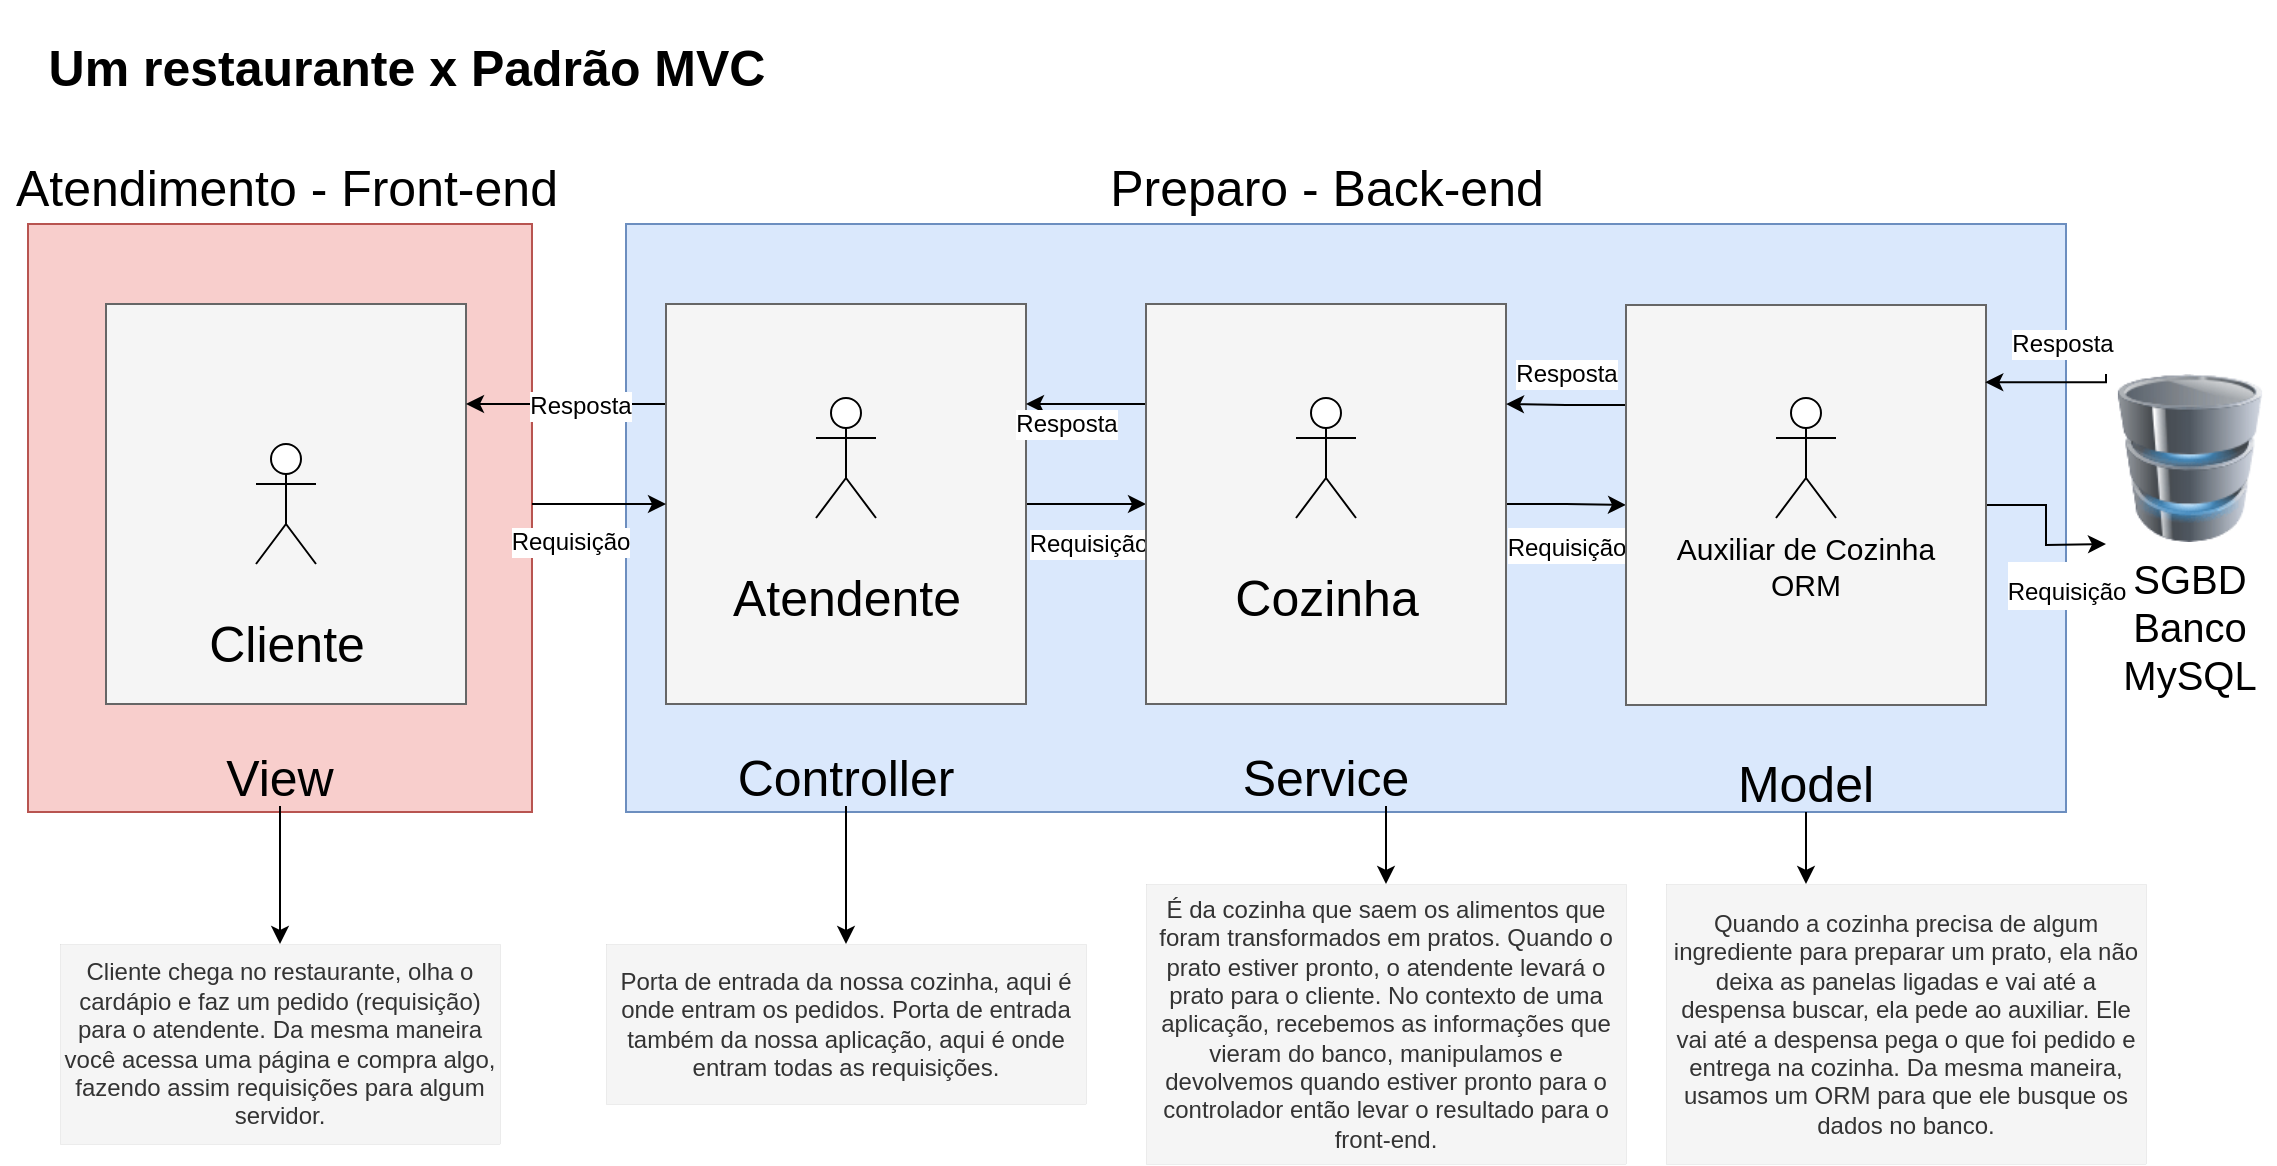 <mxfile version="19.0.3" type="device"><diagram id="KAN5NIv2mCLHcXbZzY10" name="Page-1"><mxGraphModel dx="2062" dy="1700" grid="1" gridSize="20" guides="1" tooltips="1" connect="1" arrows="1" fold="1" page="1" pageScale="1" pageWidth="1169" pageHeight="827" math="0" shadow="0"><root><mxCell id="0"/><mxCell id="1" parent="0"/><mxCell id="EjOveCUVFJroDCDtY_es-2" value="" style="rounded=0;whiteSpace=wrap;html=1;fontFamily=Helvetica;fontSize=30;fillColor=#f8cecc;strokeColor=#b85450;" parent="1" vertex="1"><mxGeometry x="21" y="-560" width="252" height="294" as="geometry"/></mxCell><mxCell id="EjOveCUVFJroDCDtY_es-8" value="SGBD&#10;Banco&#10;MySQL" style="image;image=img/lib/clip_art/computers/Database_128x128.png;fontSize=20;align=center;" parent="1" vertex="1"><mxGeometry x="1060" y="-485" width="84" height="84" as="geometry"/></mxCell><mxCell id="EjOveCUVFJroDCDtY_es-11" value="" style="rounded=0;whiteSpace=wrap;html=1;fontFamily=Helvetica;fontSize=25;fillColor=#f5f5f5;fontColor=#333333;strokeColor=#666666;" parent="1" vertex="1"><mxGeometry x="60" y="-520" width="180" height="200" as="geometry"/></mxCell><mxCell id="EjOveCUVFJroDCDtY_es-22" style="edgeStyle=orthogonalEdgeStyle;rounded=0;orthogonalLoop=1;jettySize=auto;html=1;entryX=0.5;entryY=0;entryDx=0;entryDy=0;fontFamily=Helvetica;fontSize=12;" parent="1" source="EjOveCUVFJroDCDtY_es-12" target="EjOveCUVFJroDCDtY_es-21" edge="1"><mxGeometry relative="1" as="geometry"/></mxCell><mxCell id="EjOveCUVFJroDCDtY_es-12" value="View" style="text;html=1;strokeColor=none;fillColor=none;align=center;verticalAlign=middle;whiteSpace=wrap;rounded=0;fontFamily=Helvetica;fontSize=25;" parent="1" vertex="1"><mxGeometry x="117" y="-299" width="60" height="30" as="geometry"/></mxCell><mxCell id="EjOveCUVFJroDCDtY_es-9" value="&lt;font style=&quot;font-size: 25px;&quot;&gt;Cliente&lt;/font&gt;" style="shape=umlActor;verticalLabelPosition=bottom;verticalAlign=top;html=1;outlineConnect=0;fontSize=45;" parent="1" vertex="1"><mxGeometry x="135" y="-450" width="30" height="60" as="geometry"/></mxCell><mxCell id="EjOveCUVFJroDCDtY_es-13" value="&lt;font style=&quot;font-size: 25px;&quot;&gt;Atendimento - Front-end&lt;/font&gt;" style="text;html=1;strokeColor=none;fillColor=none;align=center;verticalAlign=middle;whiteSpace=wrap;rounded=0;fontSize=45;" parent="1" vertex="1"><mxGeometry x="7.75" y="-600" width="284.5" height="30" as="geometry"/></mxCell><mxCell id="EjOveCUVFJroDCDtY_es-14" value="" style="rounded=0;whiteSpace=wrap;html=1;fontFamily=Helvetica;fontSize=30;fillColor=#dae8fc;strokeColor=#6c8ebf;" parent="1" vertex="1"><mxGeometry x="320" y="-560" width="720" height="294" as="geometry"/></mxCell><mxCell id="EjOveCUVFJroDCDtY_es-25" style="edgeStyle=orthogonalEdgeStyle;rounded=0;orthogonalLoop=1;jettySize=auto;html=1;exitX=0;exitY=0.25;exitDx=0;exitDy=0;entryX=1;entryY=0.25;entryDx=0;entryDy=0;fontFamily=Helvetica;fontSize=12;" parent="1" source="EjOveCUVFJroDCDtY_es-15" target="EjOveCUVFJroDCDtY_es-11" edge="1"><mxGeometry relative="1" as="geometry"/></mxCell><mxCell id="EjOveCUVFJroDCDtY_es-26" value="Resposta" style="edgeLabel;html=1;align=center;verticalAlign=middle;resizable=0;points=[];fontSize=12;fontFamily=Helvetica;" parent="EjOveCUVFJroDCDtY_es-25" vertex="1" connectable="0"><mxGeometry x="-0.126" y="1" relative="1" as="geometry"><mxPoint as="offset"/></mxGeometry></mxCell><mxCell id="EjOveCUVFJroDCDtY_es-29" style="edgeStyle=orthogonalEdgeStyle;rounded=0;orthogonalLoop=1;jettySize=auto;html=1;fontFamily=Helvetica;fontSize=12;" parent="1" source="EjOveCUVFJroDCDtY_es-15" target="EjOveCUVFJroDCDtY_es-27" edge="1"><mxGeometry relative="1" as="geometry"/></mxCell><mxCell id="EjOveCUVFJroDCDtY_es-30" value="Requisição" style="edgeLabel;html=1;align=center;verticalAlign=middle;resizable=0;points=[];fontSize=12;fontFamily=Helvetica;" parent="EjOveCUVFJroDCDtY_es-29" vertex="1" connectable="0"><mxGeometry x="0.286" relative="1" as="geometry"><mxPoint x="-8" y="20" as="offset"/></mxGeometry></mxCell><mxCell id="EjOveCUVFJroDCDtY_es-15" value="" style="rounded=0;whiteSpace=wrap;html=1;fontFamily=Helvetica;fontSize=25;fillColor=#f5f5f5;fontColor=#333333;strokeColor=#666666;" parent="1" vertex="1"><mxGeometry x="340" y="-520" width="180" height="200" as="geometry"/></mxCell><mxCell id="EjOveCUVFJroDCDtY_es-16" value="&lt;font style=&quot;font-size: 25px;&quot;&gt;Atendente&lt;/font&gt;" style="shape=umlActor;verticalLabelPosition=bottom;verticalAlign=top;html=1;outlineConnect=0;fontSize=45;" parent="1" vertex="1"><mxGeometry x="415" y="-473" width="30" height="60" as="geometry"/></mxCell><mxCell id="EjOveCUVFJroDCDtY_es-20" style="edgeStyle=orthogonalEdgeStyle;rounded=0;orthogonalLoop=1;jettySize=auto;html=1;entryX=0.5;entryY=0;entryDx=0;entryDy=0;fontFamily=Helvetica;fontSize=12;" parent="1" source="EjOveCUVFJroDCDtY_es-18" target="EjOveCUVFJroDCDtY_es-19" edge="1"><mxGeometry relative="1" as="geometry"/></mxCell><mxCell id="EjOveCUVFJroDCDtY_es-18" value="Controller" style="text;html=1;strokeColor=none;fillColor=none;align=center;verticalAlign=middle;whiteSpace=wrap;rounded=0;fontFamily=Helvetica;fontSize=25;" parent="1" vertex="1"><mxGeometry x="360" y="-299" width="140" height="30" as="geometry"/></mxCell><mxCell id="EjOveCUVFJroDCDtY_es-19" value="Porta de entrada da nossa cozinha, aqui é onde entram os pedidos. Porta de entrada também da nossa aplicação, aqui é onde entram todas as requisições." style="text;strokeColor=#666666;fillColor=#f5f5f5;align=center;verticalAlign=middle;whiteSpace=wrap;rounded=0;fontFamily=Helvetica;fontSize=12;strokeWidth=0;fontColor=#333333;" parent="1" vertex="1"><mxGeometry x="310" y="-200" width="240" height="80" as="geometry"/></mxCell><mxCell id="EjOveCUVFJroDCDtY_es-21" value="Cliente chega no restaurante, olha o cardápio e faz um pedido (requisição) para o atendente. Da mesma maneira você acessa uma página e compra algo, fazendo assim requisições para algum servidor." style="text;strokeColor=#666666;fillColor=#f5f5f5;align=center;verticalAlign=middle;whiteSpace=wrap;rounded=0;fontFamily=Helvetica;fontSize=12;strokeWidth=0;fontColor=#333333;" parent="1" vertex="1"><mxGeometry x="37" y="-200" width="220" height="100" as="geometry"/></mxCell><mxCell id="EjOveCUVFJroDCDtY_es-23" style="edgeStyle=orthogonalEdgeStyle;rounded=0;orthogonalLoop=1;jettySize=auto;html=1;fontFamily=Helvetica;fontSize=12;" parent="1" source="EjOveCUVFJroDCDtY_es-2" target="EjOveCUVFJroDCDtY_es-15" edge="1"><mxGeometry relative="1" as="geometry"><Array as="points"><mxPoint x="280" y="-420"/><mxPoint x="280" y="-420"/></Array></mxGeometry></mxCell><mxCell id="EjOveCUVFJroDCDtY_es-24" value="Requisição" style="edgeLabel;html=1;align=center;verticalAlign=middle;resizable=0;points=[];fontSize=12;fontFamily=Helvetica;" parent="EjOveCUVFJroDCDtY_es-23" vertex="1" connectable="0"><mxGeometry x="-0.552" y="-3" relative="1" as="geometry"><mxPoint x="4" y="16" as="offset"/></mxGeometry></mxCell><mxCell id="EjOveCUVFJroDCDtY_es-31" style="edgeStyle=orthogonalEdgeStyle;rounded=0;orthogonalLoop=1;jettySize=auto;html=1;exitX=0;exitY=0.25;exitDx=0;exitDy=0;entryX=1;entryY=0.25;entryDx=0;entryDy=0;fontFamily=Helvetica;fontSize=12;" parent="1" source="EjOveCUVFJroDCDtY_es-27" target="EjOveCUVFJroDCDtY_es-15" edge="1"><mxGeometry relative="1" as="geometry"/></mxCell><mxCell id="EjOveCUVFJroDCDtY_es-32" value="&lt;span style=&quot;color: rgba(0, 0, 0, 0); font-family: monospace; font-size: 0px; text-align: start; background-color: rgb(248, 249, 250);&quot;&gt;%3CmxGraphModel%3E%3Croot%3E%3CmxCell%20id%3D%220%22%2F%3E%3CmxCell%20id%3D%221%22%20parent%3D%220%22%2F%3E%3CmxCell%20id%3D%222%22%20value%3D%22Requisi%C3%A7%C3%A3o%22%20style%3D%22edgeLabel%3Bhtml%3D1%3Balign%3Dcenter%3BverticalAlign%3Dmiddle%3Bresizable%3D0%3Bpoints%3D%5B%5D%3BfontSize%3D12%3BfontFamily%3DHelvetica%3B%22%20vertex%3D%221%22%20connectable%3D%220%22%20parent%3D%221%22%3E%3CmxGeometry%20x%3D%22287.857%22%20y%3D%22-420%22%20as%3D%22geometry%22%2F%3E%3C%2FmxCell%3E%3C%2Froot%3E%3C%2FmxGraphModel%3&lt;/span&gt;" style="edgeLabel;html=1;align=center;verticalAlign=middle;resizable=0;points=[];fontSize=12;fontFamily=Helvetica;" parent="EjOveCUVFJroDCDtY_es-31" vertex="1" connectable="0"><mxGeometry x="0.191" y="-2" relative="1" as="geometry"><mxPoint as="offset"/></mxGeometry></mxCell><mxCell id="EjOveCUVFJroDCDtY_es-33" value="&lt;span style=&quot;color: rgba(0, 0, 0, 0); font-family: monospace; font-size: 0px; text-align: start; background-color: rgb(248, 249, 250);&quot;&gt;%3CmxGraphModel%3E%3Croot%3E%3CmxCell%20id%3D%220%22%2F%3E%3CmxCell%20id%3D%221%22%20parent%3D%220%22%2F%3E%3CmxCell%20id%3D%222%22%20value%3D%22Requisi%C3%A7%C3%A3o%22%20style%3D%22edgeLabel%3Bhtml%3D1%3Balign%3Dcenter%3BverticalAlign%3Dmiddle%3Bresizable%3D0%3Bpoints%3D%5B%5D%3BfontSize%3D12%3BfontFamily%3DHelvetica%3B%22%20vertex%3D%221%22%20connectable%3D%220%22%20parent%3D%221%22%3E%3CmxGeometry%20x%3D%22287.857%22%20y%3D%22-420%22%20as%3D%22geometry%22%2F%3E%3C%2FmxCell%3E%3C%2Froot%3E%3C%2FmxGraphModel%3R&lt;/span&gt;" style="edgeLabel;html=1;align=center;verticalAlign=middle;resizable=0;points=[];fontSize=12;fontFamily=Helvetica;" parent="EjOveCUVFJroDCDtY_es-31" vertex="1" connectable="0"><mxGeometry x="0.248" relative="1" as="geometry"><mxPoint as="offset"/></mxGeometry></mxCell><mxCell id="EjOveCUVFJroDCDtY_es-34" value="Resposta" style="edgeLabel;html=1;align=center;verticalAlign=middle;resizable=0;points=[];fontSize=12;fontFamily=Helvetica;" parent="EjOveCUVFJroDCDtY_es-31" vertex="1" connectable="0"><mxGeometry x="0.305" y="-1" relative="1" as="geometry"><mxPoint x="-1" y="11" as="offset"/></mxGeometry></mxCell><mxCell id="EjOveCUVFJroDCDtY_es-44" style="edgeStyle=orthogonalEdgeStyle;rounded=0;orthogonalLoop=1;jettySize=auto;html=1;exitX=1;exitY=0.5;exitDx=0;exitDy=0;entryX=0;entryY=0.5;entryDx=0;entryDy=0;fontFamily=Helvetica;fontSize=15;" parent="1" source="EjOveCUVFJroDCDtY_es-27" target="EjOveCUVFJroDCDtY_es-38" edge="1"><mxGeometry relative="1" as="geometry"/></mxCell><mxCell id="EjOveCUVFJroDCDtY_es-46" value="&lt;font style=&quot;font-size: 12px;&quot;&gt;Requisição&lt;/font&gt;" style="edgeLabel;html=1;align=center;verticalAlign=middle;resizable=0;points=[];fontSize=15;fontFamily=Helvetica;" parent="EjOveCUVFJroDCDtY_es-44" vertex="1" connectable="0"><mxGeometry x="-0.273" relative="1" as="geometry"><mxPoint x="8" y="20" as="offset"/></mxGeometry></mxCell><mxCell id="EjOveCUVFJroDCDtY_es-27" value="" style="rounded=0;whiteSpace=wrap;html=1;fontFamily=Helvetica;fontSize=25;fillColor=#f5f5f5;fontColor=#333333;strokeColor=#666666;" parent="1" vertex="1"><mxGeometry x="580" y="-520" width="180" height="200" as="geometry"/></mxCell><mxCell id="EjOveCUVFJroDCDtY_es-28" value="&lt;font style=&quot;font-size: 25px;&quot;&gt;Cozinha&lt;/font&gt;" style="shape=umlActor;verticalLabelPosition=bottom;verticalAlign=top;html=1;outlineConnect=0;fontSize=45;" parent="1" vertex="1"><mxGeometry x="655" y="-473" width="30" height="60" as="geometry"/></mxCell><mxCell id="EjOveCUVFJroDCDtY_es-37" style="edgeStyle=orthogonalEdgeStyle;rounded=0;orthogonalLoop=1;jettySize=auto;html=1;entryX=0.5;entryY=0;entryDx=0;entryDy=0;fontFamily=Helvetica;fontSize=12;" parent="1" source="EjOveCUVFJroDCDtY_es-35" target="EjOveCUVFJroDCDtY_es-36" edge="1"><mxGeometry relative="1" as="geometry"><Array as="points"><mxPoint x="700" y="-260"/><mxPoint x="700" y="-260"/></Array></mxGeometry></mxCell><mxCell id="EjOveCUVFJroDCDtY_es-35" value="Service" style="text;html=1;strokeColor=none;fillColor=none;align=center;verticalAlign=middle;whiteSpace=wrap;rounded=0;fontFamily=Helvetica;fontSize=25;" parent="1" vertex="1"><mxGeometry x="600" y="-299" width="140" height="30" as="geometry"/></mxCell><mxCell id="EjOveCUVFJroDCDtY_es-36" value="É da cozinha que saem os alimentos que foram transformados em pratos. Quando o prato estiver pronto, o atendente levará o prato para o cliente. No contexto de uma aplicação, recebemos as informações que vieram do banco, manipulamos e devolvemos quando estiver pronto para o controlador então levar o resultado para o front-end." style="text;strokeColor=#666666;fillColor=#f5f5f5;align=center;verticalAlign=middle;whiteSpace=wrap;rounded=0;fontFamily=Helvetica;fontSize=12;strokeWidth=0;fontColor=#333333;" parent="1" vertex="1"><mxGeometry x="580" y="-230" width="240" height="140" as="geometry"/></mxCell><mxCell id="EjOveCUVFJroDCDtY_es-45" style="edgeStyle=orthogonalEdgeStyle;rounded=0;orthogonalLoop=1;jettySize=auto;html=1;exitX=0;exitY=0.25;exitDx=0;exitDy=0;entryX=1;entryY=0.25;entryDx=0;entryDy=0;fontFamily=Helvetica;fontSize=15;" parent="1" source="EjOveCUVFJroDCDtY_es-38" target="EjOveCUVFJroDCDtY_es-27" edge="1"><mxGeometry relative="1" as="geometry"/></mxCell><mxCell id="EjOveCUVFJroDCDtY_es-47" value="Resposta" style="edgeLabel;html=1;align=center;verticalAlign=middle;resizable=0;points=[];fontSize=12;fontFamily=Helvetica;" parent="EjOveCUVFJroDCDtY_es-45" vertex="1" connectable="0"><mxGeometry x="-0.311" y="2" relative="1" as="geometry"><mxPoint x="-9" y="-18" as="offset"/></mxGeometry></mxCell><mxCell id="EjOveCUVFJroDCDtY_es-48" style="edgeStyle=orthogonalEdgeStyle;rounded=0;orthogonalLoop=1;jettySize=auto;html=1;exitX=1;exitY=0.5;exitDx=0;exitDy=0;fontFamily=Helvetica;fontSize=20;" parent="1" source="EjOveCUVFJroDCDtY_es-38" edge="1"><mxGeometry relative="1" as="geometry"><mxPoint x="1060" y="-400" as="targetPoint"/></mxGeometry></mxCell><mxCell id="EjOveCUVFJroDCDtY_es-50" value="&lt;font style=&quot;font-size: 12px;&quot;&gt;Requisição&lt;/font&gt;" style="edgeLabel;html=1;align=center;verticalAlign=middle;resizable=0;points=[];fontSize=20;fontFamily=Helvetica;" parent="EjOveCUVFJroDCDtY_es-48" vertex="1" connectable="0"><mxGeometry x="-0.447" y="3" relative="1" as="geometry"><mxPoint x="18" y="42" as="offset"/></mxGeometry></mxCell><mxCell id="EjOveCUVFJroDCDtY_es-38" value="" style="rounded=0;whiteSpace=wrap;html=1;fontFamily=Helvetica;fontSize=25;fillColor=#f5f5f5;fontColor=#333333;strokeColor=#666666;" parent="1" vertex="1"><mxGeometry x="820" y="-519.5" width="180" height="200" as="geometry"/></mxCell><mxCell id="EjOveCUVFJroDCDtY_es-39" value="Auxiliar de Cozinha&#10;ORM" style="shape=umlActor;verticalLabelPosition=bottom;verticalAlign=top;outlineConnect=0;fontSize=15;fontStyle=0" parent="1" vertex="1"><mxGeometry x="895" y="-473" width="30" height="60" as="geometry"/></mxCell><mxCell id="EjOveCUVFJroDCDtY_es-54" style="edgeStyle=orthogonalEdgeStyle;rounded=0;orthogonalLoop=1;jettySize=auto;html=1;fontFamily=Helvetica;fontSize=12;" parent="1" source="EjOveCUVFJroDCDtY_es-40" target="EjOveCUVFJroDCDtY_es-53" edge="1"><mxGeometry relative="1" as="geometry"><Array as="points"><mxPoint x="910" y="-240"/><mxPoint x="910" y="-240"/></Array></mxGeometry></mxCell><mxCell id="EjOveCUVFJroDCDtY_es-40" value="Model" style="text;html=1;strokeColor=none;fillColor=none;align=center;verticalAlign=middle;whiteSpace=wrap;rounded=0;fontFamily=Helvetica;fontSize=25;" parent="1" vertex="1"><mxGeometry x="840" y="-296" width="140" height="30" as="geometry"/></mxCell><mxCell id="EjOveCUVFJroDCDtY_es-49" style="edgeStyle=orthogonalEdgeStyle;rounded=0;orthogonalLoop=1;jettySize=auto;html=1;exitX=0;exitY=0;exitDx=0;exitDy=0;entryX=0.998;entryY=0.193;entryDx=0;entryDy=0;entryPerimeter=0;fontFamily=Helvetica;fontSize=20;" parent="1" source="EjOveCUVFJroDCDtY_es-8" target="EjOveCUVFJroDCDtY_es-38" edge="1"><mxGeometry relative="1" as="geometry"><Array as="points"><mxPoint x="1060" y="-481"/></Array></mxGeometry></mxCell><mxCell id="EjOveCUVFJroDCDtY_es-51" value="Resposta" style="edgeLabel;html=1;align=center;verticalAlign=middle;resizable=0;points=[];fontSize=12;fontFamily=Helvetica;" parent="EjOveCUVFJroDCDtY_es-49" vertex="1" connectable="0"><mxGeometry x="-0.191" relative="1" as="geometry"><mxPoint y="-19" as="offset"/></mxGeometry></mxCell><mxCell id="EjOveCUVFJroDCDtY_es-52" value="&lt;font style=&quot;font-size: 25px;&quot;&gt;Preparo - Back-end&lt;/font&gt;" style="text;html=1;strokeColor=none;fillColor=none;align=center;verticalAlign=middle;whiteSpace=wrap;rounded=0;fontSize=45;" parent="1" vertex="1"><mxGeometry x="527.75" y="-600" width="284.5" height="30" as="geometry"/></mxCell><mxCell id="EjOveCUVFJroDCDtY_es-53" value="Quando a cozinha precisa de algum ingrediente para preparar um prato, ela não deixa as panelas ligadas e vai até a despensa buscar, ela pede ao auxiliar. Ele vai até a despensa pega o que foi pedido e entrega na cozinha. Da mesma maneira, usamos um ORM para que ele busque os dados no banco." style="text;strokeColor=#666666;fillColor=#f5f5f5;align=center;verticalAlign=middle;whiteSpace=wrap;rounded=0;fontFamily=Helvetica;fontSize=12;strokeWidth=0;fontColor=#333333;" parent="1" vertex="1"><mxGeometry x="840" y="-230" width="240" height="140" as="geometry"/></mxCell><mxCell id="EjOveCUVFJroDCDtY_es-55" value="&lt;font style=&quot;font-size: 25px;&quot;&gt;&lt;b&gt;Um restaurante x Padrão MVC&lt;/b&gt;&lt;/font&gt;" style="text;html=1;strokeColor=none;fillColor=none;align=center;verticalAlign=middle;whiteSpace=wrap;rounded=0;fontSize=45;" parent="1" vertex="1"><mxGeometry x="21" y="-660" width="379" height="30" as="geometry"/></mxCell></root></mxGraphModel></diagram></mxfile>